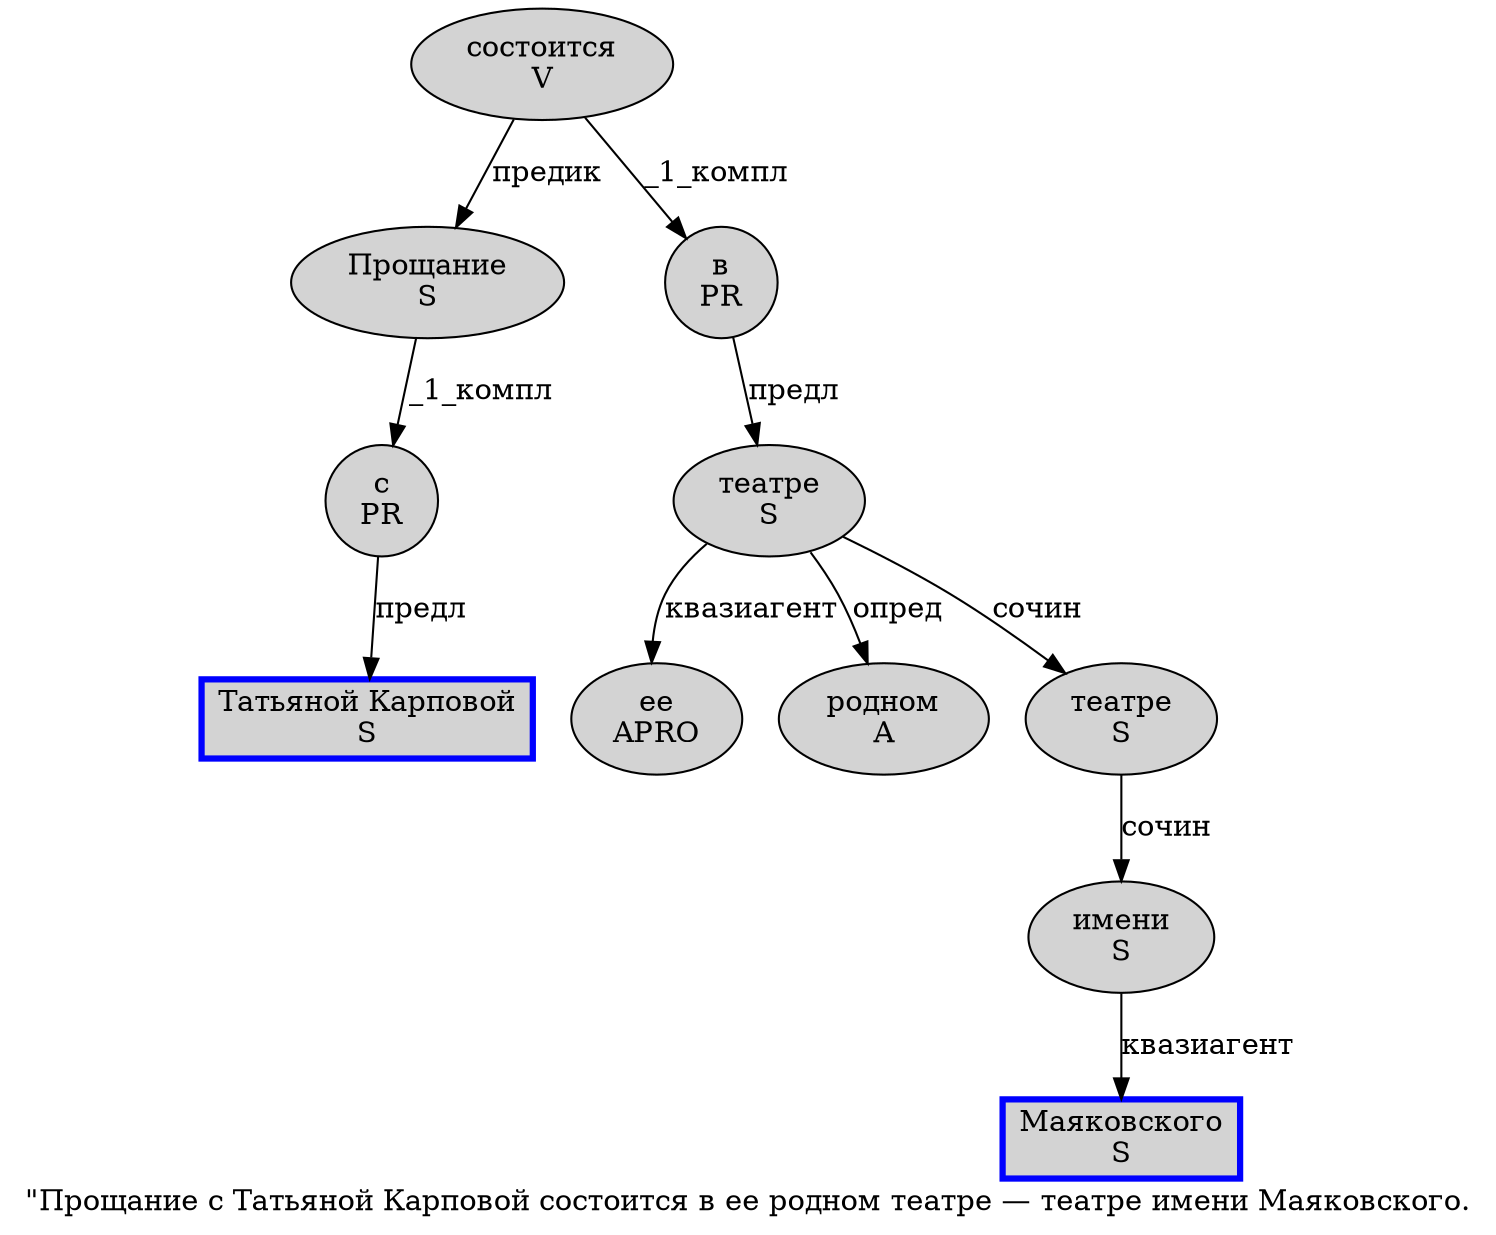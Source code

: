 digraph SENTENCE_1157 {
	graph [label="\"Прощание с Татьяной Карповой состоится в ее родном театре — театре имени Маяковского."]
	node [style=filled]
		1 [label="Прощание
S" color="" fillcolor=lightgray penwidth=1 shape=ellipse]
		2 [label="с
PR" color="" fillcolor=lightgray penwidth=1 shape=ellipse]
		3 [label="Татьяной Карповой
S" color=blue fillcolor=lightgray penwidth=3 shape=box]
		4 [label="состоится
V" color="" fillcolor=lightgray penwidth=1 shape=ellipse]
		5 [label="в
PR" color="" fillcolor=lightgray penwidth=1 shape=ellipse]
		6 [label="ее
APRO" color="" fillcolor=lightgray penwidth=1 shape=ellipse]
		7 [label="родном
A" color="" fillcolor=lightgray penwidth=1 shape=ellipse]
		8 [label="театре
S" color="" fillcolor=lightgray penwidth=1 shape=ellipse]
		10 [label="театре
S" color="" fillcolor=lightgray penwidth=1 shape=ellipse]
		11 [label="имени
S" color="" fillcolor=lightgray penwidth=1 shape=ellipse]
		12 [label="Маяковского
S" color=blue fillcolor=lightgray penwidth=3 shape=box]
			5 -> 8 [label="предл"]
			1 -> 2 [label="_1_компл"]
			10 -> 11 [label="сочин"]
			8 -> 6 [label="квазиагент"]
			8 -> 7 [label="опред"]
			8 -> 10 [label="сочин"]
			4 -> 1 [label="предик"]
			4 -> 5 [label="_1_компл"]
			2 -> 3 [label="предл"]
			11 -> 12 [label="квазиагент"]
}